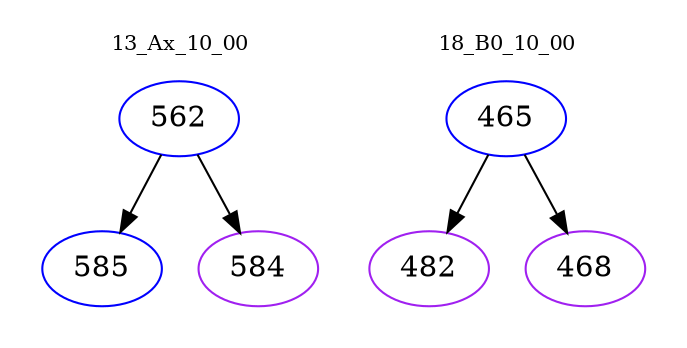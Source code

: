 digraph{
subgraph cluster_0 {
color = white
label = "13_Ax_10_00";
fontsize=10;
T0_562 [label="562", color="blue"]
T0_562 -> T0_585 [color="black"]
T0_585 [label="585", color="blue"]
T0_562 -> T0_584 [color="black"]
T0_584 [label="584", color="purple"]
}
subgraph cluster_1 {
color = white
label = "18_B0_10_00";
fontsize=10;
T1_465 [label="465", color="blue"]
T1_465 -> T1_482 [color="black"]
T1_482 [label="482", color="purple"]
T1_465 -> T1_468 [color="black"]
T1_468 [label="468", color="purple"]
}
}
